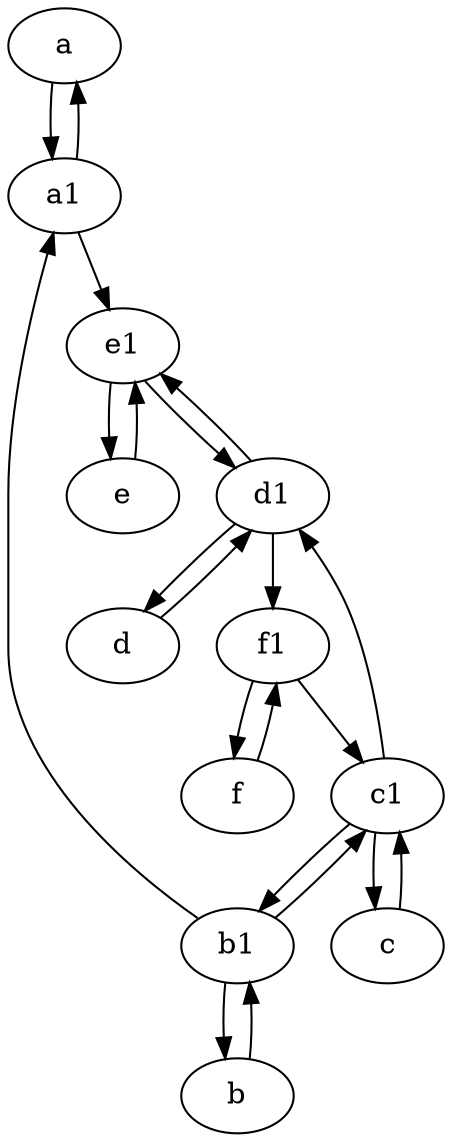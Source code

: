 digraph  {
	a [pos="40,10!"];
	c [pos="20,10!"];
	d [pos="20,30!"];
	e [pos="30,50!"];
	b [pos="50,20!"];
	e1 [pos="25,45!"];
	d1 [pos="25,30!"];
	c1 [pos="30,15!"];
	b1 [pos="45,20!"];
	f [pos="15,45!"];
	f1;
	a1 [pos="40,15!"];
	b -> b1;
	a -> a1;
	a1 -> a;
	b1 -> c1;
	a1 -> e1;
	f1 -> c1;
	c1 -> c;
	c1 -> b1;
	d1 -> f1;
	e1 -> e;
	f1 -> f;
	b1 -> b;
	c1 -> d1;
	c -> c1;
	e1 -> d1;
	d -> d1;
	d1 -> e1;
	f -> f1;
	d1 -> d;
	b1 -> a1;
	e -> e1;

	}